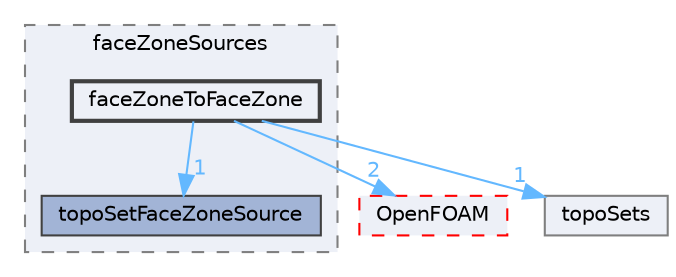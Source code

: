 digraph "src/meshTools/topoSet/faceZoneSources/faceZoneToFaceZone"
{
 // LATEX_PDF_SIZE
  bgcolor="transparent";
  edge [fontname=Helvetica,fontsize=10,labelfontname=Helvetica,labelfontsize=10];
  node [fontname=Helvetica,fontsize=10,shape=box,height=0.2,width=0.4];
  compound=true
  subgraph clusterdir_8236830b69fc4f90aed9bd92c1772d77 {
    graph [ bgcolor="#edf0f7", pencolor="grey50", label="faceZoneSources", fontname=Helvetica,fontsize=10 style="filled,dashed", URL="dir_8236830b69fc4f90aed9bd92c1772d77.html",tooltip=""]
  dir_fd3717b4db6df24587d509fb12ff7d32 [label="topoSetFaceZoneSource", fillcolor="#a2b4d6", color="grey25", style="filled", URL="dir_fd3717b4db6df24587d509fb12ff7d32.html",tooltip=""];
  dir_f0a8dd0f2e156e67375e991d727b69b1 [label="faceZoneToFaceZone", fillcolor="#edf0f7", color="grey25", style="filled,bold", URL="dir_f0a8dd0f2e156e67375e991d727b69b1.html",tooltip=""];
  }
  dir_c5473ff19b20e6ec4dfe5c310b3778a8 [label="OpenFOAM", fillcolor="#edf0f7", color="red", style="filled,dashed", URL="dir_c5473ff19b20e6ec4dfe5c310b3778a8.html",tooltip=""];
  dir_cf85cbbd7fd849cf972e2760b9b27a5d [label="topoSets", fillcolor="#edf0f7", color="grey50", style="filled", URL="dir_cf85cbbd7fd849cf972e2760b9b27a5d.html",tooltip=""];
  dir_f0a8dd0f2e156e67375e991d727b69b1->dir_c5473ff19b20e6ec4dfe5c310b3778a8 [headlabel="2", labeldistance=1.5 headhref="dir_001278_002695.html" href="dir_001278_002695.html" color="steelblue1" fontcolor="steelblue1"];
  dir_f0a8dd0f2e156e67375e991d727b69b1->dir_cf85cbbd7fd849cf972e2760b9b27a5d [headlabel="1", labeldistance=1.5 headhref="dir_001278_004081.html" href="dir_001278_004081.html" color="steelblue1" fontcolor="steelblue1"];
  dir_f0a8dd0f2e156e67375e991d727b69b1->dir_fd3717b4db6df24587d509fb12ff7d32 [headlabel="1", labeldistance=1.5 headhref="dir_001278_004078.html" href="dir_001278_004078.html" color="steelblue1" fontcolor="steelblue1"];
}
